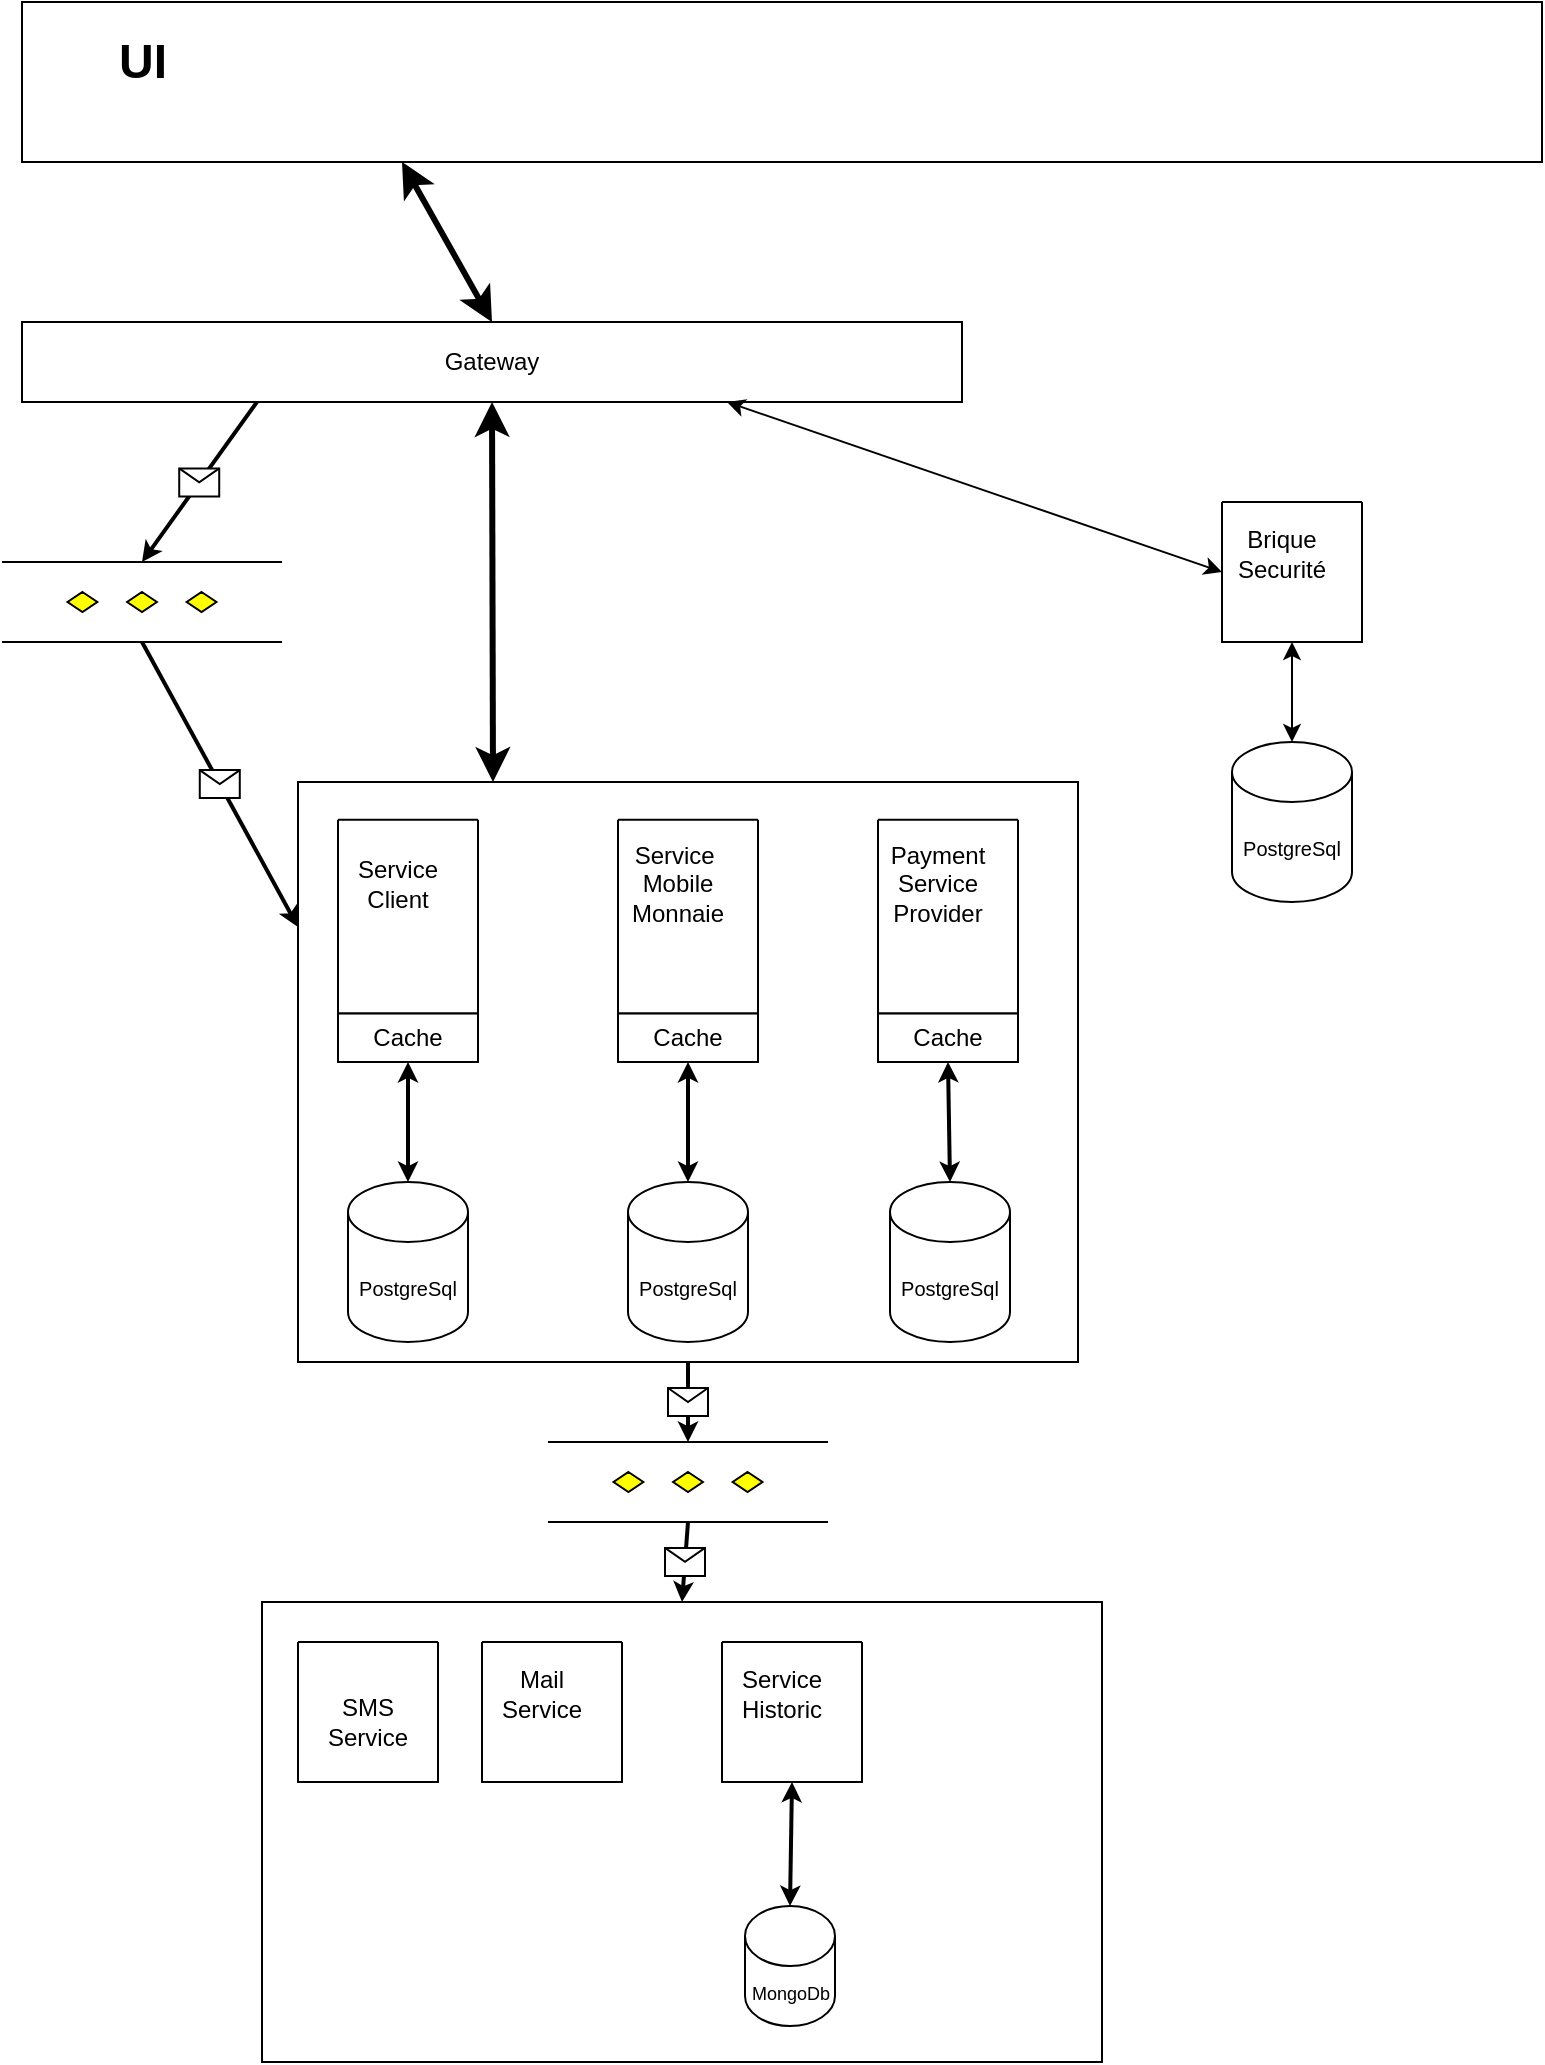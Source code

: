 <mxfile version="14.6.6" type="github">
  <diagram id="ayAXbetKZfTn56K7Ly4m" name="Page-1">
    <mxGraphModel dx="1422" dy="762" grid="1" gridSize="10" guides="1" tooltips="1" connect="1" arrows="1" fold="1" page="1" pageScale="1" pageWidth="827" pageHeight="1169" math="0" shadow="0">
      <root>
        <mxCell id="0" />
        <mxCell id="1" parent="0" />
        <mxCell id="Q5VdDlsGaHXyvONEkWbe-1" value="" style="rounded=0;whiteSpace=wrap;html=1;" parent="1" vertex="1">
          <mxGeometry x="40" y="40" width="760" height="80" as="geometry" />
        </mxCell>
        <mxCell id="Q5VdDlsGaHXyvONEkWbe-2" value="UI" style="text;strokeColor=none;fillColor=none;html=1;fontSize=24;fontStyle=1;verticalAlign=middle;align=center;" parent="1" vertex="1">
          <mxGeometry x="50" y="50" width="100" height="40" as="geometry" />
        </mxCell>
        <mxCell id="Q5VdDlsGaHXyvONEkWbe-7" value="Gateway" style="rounded=0;whiteSpace=wrap;html=1;" parent="1" vertex="1">
          <mxGeometry x="40" y="200" width="470" height="40" as="geometry" />
        </mxCell>
        <mxCell id="Q5VdDlsGaHXyvONEkWbe-10" value="" style="endArrow=classic;startArrow=classic;html=1;shadow=0;strokeColor=#000000;entryX=0.5;entryY=1;entryDx=0;entryDy=0;exitX=0.25;exitY=0;exitDx=0;exitDy=0;endSize=8;startSize=8;strokeWidth=3;" parent="1" source="Q5VdDlsGaHXyvONEkWbe-3" target="Q5VdDlsGaHXyvONEkWbe-7" edge="1">
          <mxGeometry width="50" height="50" relative="1" as="geometry">
            <mxPoint x="430" y="300" as="sourcePoint" />
            <mxPoint x="440" y="370" as="targetPoint" />
          </mxGeometry>
        </mxCell>
        <mxCell id="Q5VdDlsGaHXyvONEkWbe-11" value="" style="endArrow=classic;startArrow=classic;html=1;shadow=0;startSize=8;endSize=8;strokeColor=#000000;strokeWidth=3;exitX=0.5;exitY=0;exitDx=0;exitDy=0;entryX=0.25;entryY=1;entryDx=0;entryDy=0;" parent="1" source="Q5VdDlsGaHXyvONEkWbe-7" target="Q5VdDlsGaHXyvONEkWbe-1" edge="1">
          <mxGeometry width="50" height="50" relative="1" as="geometry">
            <mxPoint x="364" y="170" as="sourcePoint" />
            <mxPoint x="414" y="120" as="targetPoint" />
          </mxGeometry>
        </mxCell>
        <mxCell id="Q5VdDlsGaHXyvONEkWbe-30" value="" style="verticalLabelPosition=bottom;verticalAlign=top;html=1;shape=mxgraph.flowchart.parallel_mode;pointerEvents=1" parent="1" vertex="1">
          <mxGeometry x="30" y="320" width="140" height="40" as="geometry" />
        </mxCell>
        <mxCell id="Q5VdDlsGaHXyvONEkWbe-32" value="" style="endArrow=classic;html=1;shadow=0;startSize=4;endSize=4;strokeColor=#000000;strokeWidth=2;exitX=0.5;exitY=1;exitDx=0;exitDy=0;exitPerimeter=0;entryX=0;entryY=0.25;entryDx=0;entryDy=0;" parent="1" source="Q5VdDlsGaHXyvONEkWbe-30" target="Q5VdDlsGaHXyvONEkWbe-3" edge="1">
          <mxGeometry relative="1" as="geometry">
            <mxPoint x="110" y="410" as="sourcePoint" />
            <mxPoint x="210" y="410" as="targetPoint" />
          </mxGeometry>
        </mxCell>
        <mxCell id="Q5VdDlsGaHXyvONEkWbe-33" value="" style="shape=message;html=1;outlineConnect=0;" parent="Q5VdDlsGaHXyvONEkWbe-32" vertex="1">
          <mxGeometry width="20" height="14" relative="1" as="geometry">
            <mxPoint x="-10" y="-7" as="offset" />
          </mxGeometry>
        </mxCell>
        <mxCell id="Q5VdDlsGaHXyvONEkWbe-34" value="" style="endArrow=classic;html=1;shadow=0;startSize=4;endSize=4;strokeColor=#000000;strokeWidth=2;exitX=0.25;exitY=1;exitDx=0;exitDy=0;entryX=0.5;entryY=0;entryDx=0;entryDy=0;entryPerimeter=0;" parent="1" source="Q5VdDlsGaHXyvONEkWbe-7" target="Q5VdDlsGaHXyvONEkWbe-30" edge="1">
          <mxGeometry relative="1" as="geometry">
            <mxPoint x="360" y="390" as="sourcePoint" />
            <mxPoint x="150" y="320" as="targetPoint" />
          </mxGeometry>
        </mxCell>
        <mxCell id="Q5VdDlsGaHXyvONEkWbe-35" value="" style="shape=message;html=1;outlineConnect=0;" parent="Q5VdDlsGaHXyvONEkWbe-34" vertex="1">
          <mxGeometry width="20" height="14" relative="1" as="geometry">
            <mxPoint x="-10" y="-7" as="offset" />
          </mxGeometry>
        </mxCell>
        <mxCell id="Q5VdDlsGaHXyvONEkWbe-42" value="" style="group" parent="1" vertex="1" connectable="0">
          <mxGeometry x="178" y="430" width="390" height="290" as="geometry" />
        </mxCell>
        <mxCell id="Q5VdDlsGaHXyvONEkWbe-29" value="" style="group" parent="Q5VdDlsGaHXyvONEkWbe-42" vertex="1" connectable="0">
          <mxGeometry width="390" height="290" as="geometry" />
        </mxCell>
        <mxCell id="Q5VdDlsGaHXyvONEkWbe-3" value="" style="rounded=0;whiteSpace=wrap;html=1;" parent="Q5VdDlsGaHXyvONEkWbe-29" vertex="1">
          <mxGeometry width="390" height="290" as="geometry" />
        </mxCell>
        <mxCell id="Q5VdDlsGaHXyvONEkWbe-17" value="" style="group" parent="Q5VdDlsGaHXyvONEkWbe-29" vertex="1" connectable="0">
          <mxGeometry x="20" y="18.85" width="70" height="121.15" as="geometry" />
        </mxCell>
        <mxCell id="Q5VdDlsGaHXyvONEkWbe-18" value="" style="swimlane;startSize=0;" parent="Q5VdDlsGaHXyvONEkWbe-17" vertex="1">
          <mxGeometry width="70" height="96.92" as="geometry" />
        </mxCell>
        <mxCell id="Q5VdDlsGaHXyvONEkWbe-19" value="Cache" style="rounded=0;whiteSpace=wrap;html=1;" parent="Q5VdDlsGaHXyvONEkWbe-17" vertex="1">
          <mxGeometry y="96.92" width="70" height="24.23" as="geometry" />
        </mxCell>
        <mxCell id="Q5VdDlsGaHXyvONEkWbe-20" value="Service Client" style="text;html=1;strokeColor=none;fillColor=none;align=center;verticalAlign=middle;whiteSpace=wrap;rounded=0;" parent="Q5VdDlsGaHXyvONEkWbe-17" vertex="1">
          <mxGeometry x="10" y="24.23" width="40" height="16.153" as="geometry" />
        </mxCell>
        <mxCell id="Q5VdDlsGaHXyvONEkWbe-21" value="" style="group" parent="Q5VdDlsGaHXyvONEkWbe-29" vertex="1" connectable="0">
          <mxGeometry x="160" y="18.85" width="70" height="121.15" as="geometry" />
        </mxCell>
        <mxCell id="Q5VdDlsGaHXyvONEkWbe-22" value="" style="swimlane;startSize=0;" parent="Q5VdDlsGaHXyvONEkWbe-21" vertex="1">
          <mxGeometry width="70" height="96.92" as="geometry" />
        </mxCell>
        <mxCell id="Q5VdDlsGaHXyvONEkWbe-23" value="Cache" style="rounded=0;whiteSpace=wrap;html=1;" parent="Q5VdDlsGaHXyvONEkWbe-21" vertex="1">
          <mxGeometry y="96.92" width="70" height="24.23" as="geometry" />
        </mxCell>
        <mxCell id="Q5VdDlsGaHXyvONEkWbe-24" value="Service&amp;nbsp; Mobile Monnaie" style="text;html=1;strokeColor=none;fillColor=none;align=center;verticalAlign=middle;whiteSpace=wrap;rounded=0;" parent="Q5VdDlsGaHXyvONEkWbe-21" vertex="1">
          <mxGeometry x="10" y="24.23" width="40" height="16.153" as="geometry" />
        </mxCell>
        <mxCell id="Q5VdDlsGaHXyvONEkWbe-25" value="" style="group" parent="Q5VdDlsGaHXyvONEkWbe-29" vertex="1" connectable="0">
          <mxGeometry x="290" y="18.85" width="70" height="121.15" as="geometry" />
        </mxCell>
        <mxCell id="Q5VdDlsGaHXyvONEkWbe-26" value="" style="swimlane;startSize=0;" parent="Q5VdDlsGaHXyvONEkWbe-25" vertex="1">
          <mxGeometry width="70" height="96.92" as="geometry" />
        </mxCell>
        <mxCell id="Q5VdDlsGaHXyvONEkWbe-27" value="Cache" style="rounded=0;whiteSpace=wrap;html=1;" parent="Q5VdDlsGaHXyvONEkWbe-25" vertex="1">
          <mxGeometry y="96.92" width="70" height="24.23" as="geometry" />
        </mxCell>
        <mxCell id="Q5VdDlsGaHXyvONEkWbe-28" value="Payment Service Provider" style="text;html=1;strokeColor=none;fillColor=none;align=center;verticalAlign=middle;whiteSpace=wrap;rounded=0;" parent="Q5VdDlsGaHXyvONEkWbe-25" vertex="1">
          <mxGeometry x="10" y="24.23" width="40" height="16.153" as="geometry" />
        </mxCell>
        <mxCell id="Q5VdDlsGaHXyvONEkWbe-38" value="&lt;font size=&quot;1&quot;&gt;PostgreSql&lt;/font&gt;" style="shape=cylinder3;whiteSpace=wrap;html=1;boundedLbl=1;backgroundOutline=1;size=15;" parent="Q5VdDlsGaHXyvONEkWbe-29" vertex="1">
          <mxGeometry x="296" y="200" width="60" height="80" as="geometry" />
        </mxCell>
        <mxCell id="Q5VdDlsGaHXyvONEkWbe-41" value="" style="endArrow=classic;startArrow=classic;html=1;shadow=0;startSize=4;endSize=4;strokeColor=#000000;strokeWidth=2;entryX=0.5;entryY=0;entryDx=0;entryDy=0;entryPerimeter=0;exitX=0.5;exitY=1;exitDx=0;exitDy=0;" parent="Q5VdDlsGaHXyvONEkWbe-29" source="Q5VdDlsGaHXyvONEkWbe-27" target="Q5VdDlsGaHXyvONEkWbe-38" edge="1">
          <mxGeometry width="50" height="50" relative="1" as="geometry">
            <mxPoint x="165" y="-10" as="sourcePoint" />
            <mxPoint x="215" y="-60" as="targetPoint" />
          </mxGeometry>
        </mxCell>
        <mxCell id="Q5VdDlsGaHXyvONEkWbe-36" value="&lt;font style=&quot;font-size: 10px&quot;&gt;PostgreSql&lt;/font&gt;" style="shape=cylinder3;whiteSpace=wrap;html=1;boundedLbl=1;backgroundOutline=1;size=15;" parent="Q5VdDlsGaHXyvONEkWbe-42" vertex="1">
          <mxGeometry x="25" y="200" width="60" height="80" as="geometry" />
        </mxCell>
        <mxCell id="Q5VdDlsGaHXyvONEkWbe-37" value="&lt;font size=&quot;1&quot;&gt;PostgreSql&lt;/font&gt;" style="shape=cylinder3;whiteSpace=wrap;html=1;boundedLbl=1;backgroundOutline=1;size=15;" parent="Q5VdDlsGaHXyvONEkWbe-42" vertex="1">
          <mxGeometry x="165" y="200" width="60" height="80" as="geometry" />
        </mxCell>
        <mxCell id="Q5VdDlsGaHXyvONEkWbe-39" value="" style="endArrow=classic;startArrow=classic;html=1;shadow=0;startSize=4;endSize=4;strokeColor=#000000;strokeWidth=2;exitX=0.5;exitY=1;exitDx=0;exitDy=0;" parent="Q5VdDlsGaHXyvONEkWbe-42" source="Q5VdDlsGaHXyvONEkWbe-19" edge="1">
          <mxGeometry width="50" height="50" relative="1" as="geometry">
            <mxPoint x="165" y="-10" as="sourcePoint" />
            <mxPoint x="55" y="200" as="targetPoint" />
          </mxGeometry>
        </mxCell>
        <mxCell id="Q5VdDlsGaHXyvONEkWbe-40" value="" style="endArrow=classic;startArrow=classic;html=1;shadow=0;startSize=4;endSize=4;strokeColor=#000000;strokeWidth=2;exitX=0.5;exitY=1;exitDx=0;exitDy=0;" parent="Q5VdDlsGaHXyvONEkWbe-42" source="Q5VdDlsGaHXyvONEkWbe-23" target="Q5VdDlsGaHXyvONEkWbe-37" edge="1">
          <mxGeometry width="50" height="50" relative="1" as="geometry">
            <mxPoint x="165" y="-10" as="sourcePoint" />
            <mxPoint x="215" y="-60" as="targetPoint" />
          </mxGeometry>
        </mxCell>
        <mxCell id="Q5VdDlsGaHXyvONEkWbe-51" value="" style="rounded=0;whiteSpace=wrap;html=1;" parent="1" vertex="1">
          <mxGeometry x="160" y="840" width="420" height="230" as="geometry" />
        </mxCell>
        <mxCell id="Q5VdDlsGaHXyvONEkWbe-53" value="" style="group" parent="1" vertex="1" connectable="0">
          <mxGeometry x="178" y="860" width="70" height="70" as="geometry" />
        </mxCell>
        <mxCell id="Q5VdDlsGaHXyvONEkWbe-43" value="" style="swimlane;startSize=0;" parent="Q5VdDlsGaHXyvONEkWbe-53" vertex="1">
          <mxGeometry width="70" height="70" as="geometry" />
        </mxCell>
        <mxCell id="Q5VdDlsGaHXyvONEkWbe-46" value="SMS Service" style="text;html=1;strokeColor=none;fillColor=none;align=center;verticalAlign=middle;whiteSpace=wrap;rounded=0;" parent="Q5VdDlsGaHXyvONEkWbe-53" vertex="1">
          <mxGeometry x="15" y="30" width="40" height="20" as="geometry" />
        </mxCell>
        <mxCell id="Q5VdDlsGaHXyvONEkWbe-47" value="" style="swimlane;startSize=0;" parent="1" vertex="1">
          <mxGeometry x="270" y="860" width="70" height="70" as="geometry" />
        </mxCell>
        <mxCell id="Q5VdDlsGaHXyvONEkWbe-48" value="Mail Service" style="text;html=1;strokeColor=none;fillColor=none;align=center;verticalAlign=middle;whiteSpace=wrap;rounded=0;" parent="Q5VdDlsGaHXyvONEkWbe-47" vertex="1">
          <mxGeometry x="10" y="15.77" width="40" height="20" as="geometry" />
        </mxCell>
        <mxCell id="Q5VdDlsGaHXyvONEkWbe-55" value="" style="verticalLabelPosition=bottom;verticalAlign=top;html=1;shape=mxgraph.flowchart.parallel_mode;pointerEvents=1" parent="1" vertex="1">
          <mxGeometry x="303" y="760" width="140" height="40" as="geometry" />
        </mxCell>
        <mxCell id="Q5VdDlsGaHXyvONEkWbe-56" value="" style="endArrow=classic;html=1;shadow=0;startSize=4;endSize=4;strokeColor=#000000;strokeWidth=2;exitX=0.5;exitY=1;exitDx=0;exitDy=0;entryX=0.5;entryY=0;entryDx=0;entryDy=0;entryPerimeter=0;" parent="1" source="Q5VdDlsGaHXyvONEkWbe-3" target="Q5VdDlsGaHXyvONEkWbe-55" edge="1">
          <mxGeometry relative="1" as="geometry">
            <mxPoint x="360" y="650" as="sourcePoint" />
            <mxPoint x="460" y="650" as="targetPoint" />
          </mxGeometry>
        </mxCell>
        <mxCell id="Q5VdDlsGaHXyvONEkWbe-57" value="" style="shape=message;html=1;outlineConnect=0;" parent="Q5VdDlsGaHXyvONEkWbe-56" vertex="1">
          <mxGeometry width="20" height="14" relative="1" as="geometry">
            <mxPoint x="-10" y="-7" as="offset" />
          </mxGeometry>
        </mxCell>
        <mxCell id="Q5VdDlsGaHXyvONEkWbe-58" value="" style="endArrow=classic;html=1;shadow=0;startSize=4;endSize=4;strokeColor=#000000;strokeWidth=2;exitX=0.5;exitY=1;exitDx=0;exitDy=0;exitPerimeter=0;entryX=0.5;entryY=0;entryDx=0;entryDy=0;" parent="1" source="Q5VdDlsGaHXyvONEkWbe-55" target="Q5VdDlsGaHXyvONEkWbe-51" edge="1">
          <mxGeometry relative="1" as="geometry">
            <mxPoint x="360" y="750" as="sourcePoint" />
            <mxPoint x="460" y="750" as="targetPoint" />
          </mxGeometry>
        </mxCell>
        <mxCell id="Q5VdDlsGaHXyvONEkWbe-59" value="" style="shape=message;html=1;outlineConnect=0;" parent="Q5VdDlsGaHXyvONEkWbe-58" vertex="1">
          <mxGeometry width="20" height="14" relative="1" as="geometry">
            <mxPoint x="-10" y="-7" as="offset" />
          </mxGeometry>
        </mxCell>
        <mxCell id="Q5VdDlsGaHXyvONEkWbe-60" value="" style="swimlane;startSize=0;" parent="1" vertex="1">
          <mxGeometry x="390" y="860" width="70" height="70" as="geometry" />
        </mxCell>
        <mxCell id="Q5VdDlsGaHXyvONEkWbe-61" value="Service Historic" style="text;html=1;strokeColor=none;fillColor=none;align=center;verticalAlign=middle;whiteSpace=wrap;rounded=0;" parent="Q5VdDlsGaHXyvONEkWbe-60" vertex="1">
          <mxGeometry x="10" y="15.77" width="40" height="20" as="geometry" />
        </mxCell>
        <mxCell id="Q5VdDlsGaHXyvONEkWbe-62" value="&lt;font style=&quot;font-size: 9px&quot;&gt;MongoDb&lt;/font&gt;" style="shape=cylinder3;whiteSpace=wrap;html=1;boundedLbl=1;backgroundOutline=1;size=15;" parent="1" vertex="1">
          <mxGeometry x="401.5" y="992" width="45" height="60" as="geometry" />
        </mxCell>
        <mxCell id="Q5VdDlsGaHXyvONEkWbe-63" value="" style="endArrow=classic;startArrow=classic;html=1;shadow=0;startSize=4;endSize=4;strokeColor=#000000;strokeWidth=2;entryX=0.5;entryY=1;entryDx=0;entryDy=0;exitX=0.5;exitY=0;exitDx=0;exitDy=0;exitPerimeter=0;" parent="1" source="Q5VdDlsGaHXyvONEkWbe-62" target="Q5VdDlsGaHXyvONEkWbe-60" edge="1">
          <mxGeometry width="50" height="50" relative="1" as="geometry">
            <mxPoint x="420" y="992" as="sourcePoint" />
            <mxPoint x="470" y="942" as="targetPoint" />
          </mxGeometry>
        </mxCell>
        <mxCell id="pgtfqBvZf05g2Nl97JM0-1" value="" style="swimlane;startSize=0;" vertex="1" parent="1">
          <mxGeometry x="640" y="290" width="70" height="70" as="geometry" />
        </mxCell>
        <mxCell id="pgtfqBvZf05g2Nl97JM0-2" value="Brique Securité" style="text;html=1;strokeColor=none;fillColor=none;align=center;verticalAlign=middle;whiteSpace=wrap;rounded=0;" vertex="1" parent="pgtfqBvZf05g2Nl97JM0-1">
          <mxGeometry x="10" y="15.77" width="40" height="20" as="geometry" />
        </mxCell>
        <mxCell id="pgtfqBvZf05g2Nl97JM0-3" value="&lt;font size=&quot;1&quot;&gt;PostgreSql&lt;/font&gt;" style="shape=cylinder3;whiteSpace=wrap;html=1;boundedLbl=1;backgroundOutline=1;size=15;" vertex="1" parent="1">
          <mxGeometry x="645" y="410" width="60" height="80" as="geometry" />
        </mxCell>
        <mxCell id="pgtfqBvZf05g2Nl97JM0-4" value="" style="endArrow=classic;startArrow=classic;html=1;entryX=0.5;entryY=1;entryDx=0;entryDy=0;exitX=0.5;exitY=0;exitDx=0;exitDy=0;exitPerimeter=0;" edge="1" parent="1" source="pgtfqBvZf05g2Nl97JM0-3" target="pgtfqBvZf05g2Nl97JM0-1">
          <mxGeometry width="50" height="50" relative="1" as="geometry">
            <mxPoint x="675" y="390" as="sourcePoint" />
            <mxPoint x="440" y="330" as="targetPoint" />
          </mxGeometry>
        </mxCell>
        <mxCell id="pgtfqBvZf05g2Nl97JM0-5" value="" style="endArrow=classic;startArrow=classic;html=1;entryX=0.75;entryY=1;entryDx=0;entryDy=0;exitX=0;exitY=0.5;exitDx=0;exitDy=0;" edge="1" parent="1" source="pgtfqBvZf05g2Nl97JM0-1" target="Q5VdDlsGaHXyvONEkWbe-7">
          <mxGeometry width="50" height="50" relative="1" as="geometry">
            <mxPoint x="390" y="380" as="sourcePoint" />
            <mxPoint x="440" y="330" as="targetPoint" />
          </mxGeometry>
        </mxCell>
      </root>
    </mxGraphModel>
  </diagram>
</mxfile>
